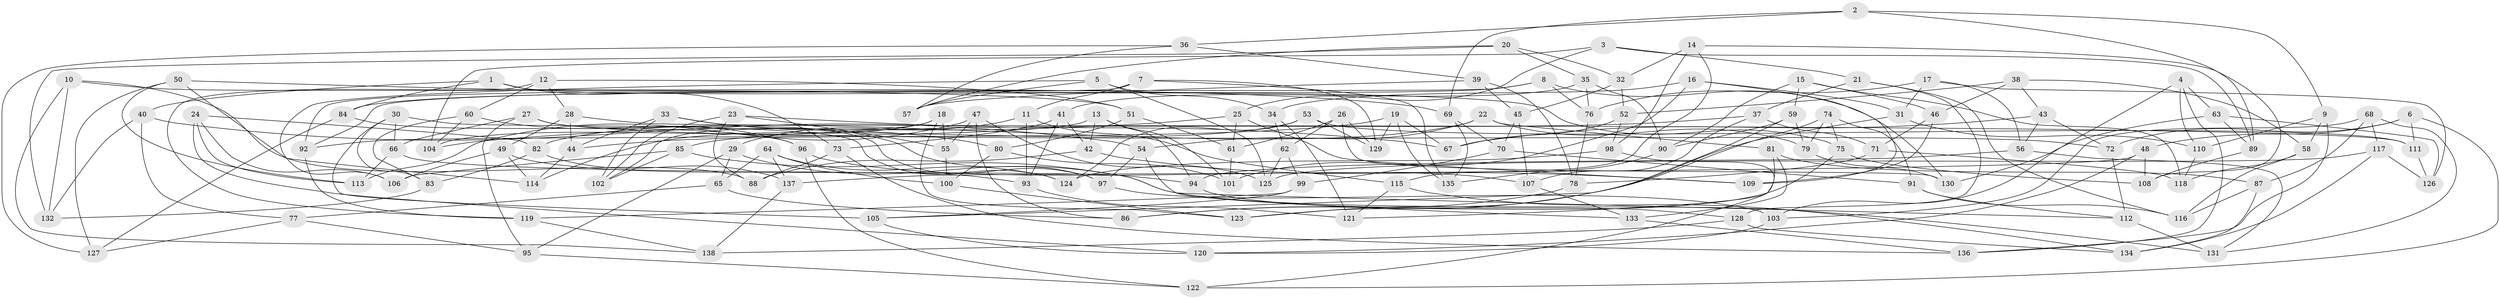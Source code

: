 // coarse degree distribution, {8: 0.08333333333333333, 6: 0.13541666666666666, 4: 0.6979166666666666, 7: 0.020833333333333332, 10: 0.020833333333333332, 5: 0.020833333333333332, 3: 0.020833333333333332}
// Generated by graph-tools (version 1.1) at 2025/20/03/04/25 18:20:36]
// undirected, 138 vertices, 276 edges
graph export_dot {
graph [start="1"]
  node [color=gray90,style=filled];
  1;
  2;
  3;
  4;
  5;
  6;
  7;
  8;
  9;
  10;
  11;
  12;
  13;
  14;
  15;
  16;
  17;
  18;
  19;
  20;
  21;
  22;
  23;
  24;
  25;
  26;
  27;
  28;
  29;
  30;
  31;
  32;
  33;
  34;
  35;
  36;
  37;
  38;
  39;
  40;
  41;
  42;
  43;
  44;
  45;
  46;
  47;
  48;
  49;
  50;
  51;
  52;
  53;
  54;
  55;
  56;
  57;
  58;
  59;
  60;
  61;
  62;
  63;
  64;
  65;
  66;
  67;
  68;
  69;
  70;
  71;
  72;
  73;
  74;
  75;
  76;
  77;
  78;
  79;
  80;
  81;
  82;
  83;
  84;
  85;
  86;
  87;
  88;
  89;
  90;
  91;
  92;
  93;
  94;
  95;
  96;
  97;
  98;
  99;
  100;
  101;
  102;
  103;
  104;
  105;
  106;
  107;
  108;
  109;
  110;
  111;
  112;
  113;
  114;
  115;
  116;
  117;
  118;
  119;
  120;
  121;
  122;
  123;
  124;
  125;
  126;
  127;
  128;
  129;
  130;
  131;
  132;
  133;
  134;
  135;
  136;
  137;
  138;
  1 -- 75;
  1 -- 84;
  1 -- 40;
  1 -- 73;
  2 -- 36;
  2 -- 9;
  2 -- 89;
  2 -- 69;
  3 -- 21;
  3 -- 25;
  3 -- 104;
  3 -- 89;
  4 -- 136;
  4 -- 110;
  4 -- 103;
  4 -- 63;
  5 -- 57;
  5 -- 125;
  5 -- 34;
  5 -- 106;
  6 -- 122;
  6 -- 48;
  6 -- 111;
  6 -- 72;
  7 -- 92;
  7 -- 129;
  7 -- 135;
  7 -- 11;
  8 -- 84;
  8 -- 92;
  8 -- 76;
  8 -- 130;
  9 -- 110;
  9 -- 58;
  9 -- 136;
  10 -- 132;
  10 -- 88;
  10 -- 51;
  10 -- 138;
  11 -- 93;
  11 -- 29;
  11 -- 115;
  12 -- 60;
  12 -- 28;
  12 -- 51;
  12 -- 119;
  13 -- 101;
  13 -- 94;
  13 -- 42;
  13 -- 92;
  14 -- 108;
  14 -- 115;
  14 -- 98;
  14 -- 32;
  15 -- 90;
  15 -- 46;
  15 -- 59;
  15 -- 118;
  16 -- 34;
  16 -- 31;
  16 -- 109;
  16 -- 101;
  17 -- 56;
  17 -- 126;
  17 -- 31;
  17 -- 76;
  18 -- 123;
  18 -- 102;
  18 -- 55;
  18 -- 104;
  19 -- 44;
  19 -- 135;
  19 -- 67;
  19 -- 129;
  20 -- 132;
  20 -- 57;
  20 -- 35;
  20 -- 32;
  21 -- 128;
  21 -- 116;
  21 -- 37;
  22 -- 54;
  22 -- 81;
  22 -- 79;
  22 -- 82;
  23 -- 102;
  23 -- 88;
  23 -- 67;
  23 -- 55;
  24 -- 113;
  24 -- 120;
  24 -- 82;
  24 -- 106;
  25 -- 61;
  25 -- 109;
  25 -- 104;
  26 -- 129;
  26 -- 62;
  26 -- 130;
  26 -- 61;
  27 -- 97;
  27 -- 72;
  27 -- 95;
  27 -- 66;
  28 -- 44;
  28 -- 49;
  28 -- 111;
  29 -- 65;
  29 -- 131;
  29 -- 95;
  30 -- 66;
  30 -- 124;
  30 -- 105;
  30 -- 83;
  31 -- 105;
  31 -- 110;
  32 -- 52;
  32 -- 45;
  33 -- 102;
  33 -- 44;
  33 -- 80;
  33 -- 97;
  34 -- 62;
  34 -- 121;
  35 -- 90;
  35 -- 41;
  35 -- 76;
  36 -- 127;
  36 -- 39;
  36 -- 57;
  37 -- 85;
  37 -- 71;
  37 -- 107;
  38 -- 52;
  38 -- 46;
  38 -- 43;
  38 -- 58;
  39 -- 78;
  39 -- 57;
  39 -- 45;
  40 -- 54;
  40 -- 132;
  40 -- 77;
  41 -- 93;
  41 -- 73;
  41 -- 42;
  42 -- 109;
  42 -- 88;
  43 -- 72;
  43 -- 67;
  43 -- 56;
  44 -- 114;
  45 -- 70;
  45 -- 107;
  46 -- 109;
  46 -- 71;
  47 -- 55;
  47 -- 125;
  47 -- 113;
  47 -- 86;
  48 -- 137;
  48 -- 108;
  48 -- 120;
  49 -- 106;
  49 -- 93;
  49 -- 114;
  50 -- 69;
  50 -- 113;
  50 -- 114;
  50 -- 127;
  51 -- 80;
  51 -- 61;
  52 -- 98;
  52 -- 67;
  53 -- 114;
  53 -- 111;
  53 -- 129;
  53 -- 124;
  54 -- 97;
  54 -- 133;
  55 -- 100;
  56 -- 131;
  56 -- 94;
  58 -- 116;
  58 -- 118;
  59 -- 79;
  59 -- 90;
  59 -- 123;
  60 -- 104;
  60 -- 96;
  60 -- 83;
  61 -- 101;
  62 -- 99;
  62 -- 125;
  63 -- 89;
  63 -- 130;
  63 -- 126;
  64 -- 137;
  64 -- 124;
  64 -- 65;
  64 -- 100;
  65 -- 86;
  65 -- 77;
  66 -- 113;
  66 -- 94;
  68 -- 103;
  68 -- 117;
  68 -- 87;
  68 -- 131;
  69 -- 70;
  69 -- 135;
  70 -- 99;
  70 -- 91;
  71 -- 118;
  71 -- 78;
  72 -- 112;
  73 -- 136;
  73 -- 88;
  74 -- 75;
  74 -- 79;
  74 -- 86;
  74 -- 91;
  75 -- 123;
  75 -- 108;
  76 -- 78;
  77 -- 127;
  77 -- 95;
  78 -- 86;
  79 -- 130;
  80 -- 100;
  80 -- 101;
  81 -- 87;
  81 -- 133;
  81 -- 121;
  82 -- 137;
  82 -- 83;
  83 -- 132;
  84 -- 127;
  84 -- 96;
  85 -- 102;
  85 -- 112;
  85 -- 106;
  87 -- 116;
  87 -- 134;
  89 -- 108;
  90 -- 135;
  91 -- 116;
  91 -- 112;
  92 -- 119;
  93 -- 121;
  94 -- 128;
  95 -- 122;
  96 -- 122;
  96 -- 107;
  97 -- 103;
  98 -- 122;
  98 -- 124;
  99 -- 119;
  99 -- 105;
  100 -- 123;
  103 -- 120;
  105 -- 120;
  107 -- 133;
  110 -- 118;
  111 -- 126;
  112 -- 131;
  115 -- 134;
  115 -- 121;
  117 -- 125;
  117 -- 134;
  117 -- 126;
  119 -- 138;
  128 -- 138;
  128 -- 134;
  133 -- 136;
  137 -- 138;
}
